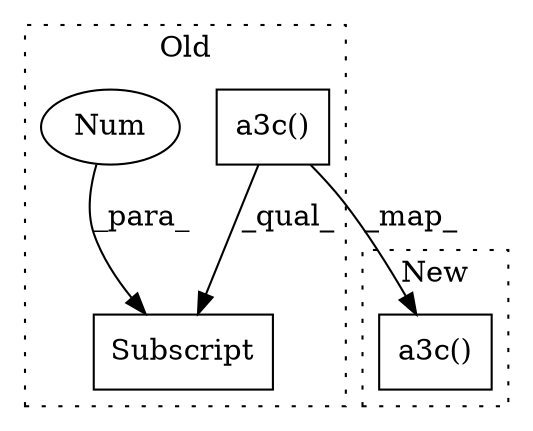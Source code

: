 digraph G {
subgraph cluster0 {
1 [label="a3c()" a="75" s="5715,5731" l="12,1" shape="box"];
3 [label="Subscript" a="63" s="5715,0" l="20,0" shape="box"];
4 [label="Num" a="76" s="5733" l="1" shape="ellipse"];
label = "Old";
style="dotted";
}
subgraph cluster1 {
2 [label="a3c()" a="75" s="4822" l="13" shape="box"];
label = "New";
style="dotted";
}
1 -> 2 [label="_map_"];
1 -> 3 [label="_qual_"];
4 -> 3 [label="_para_"];
}